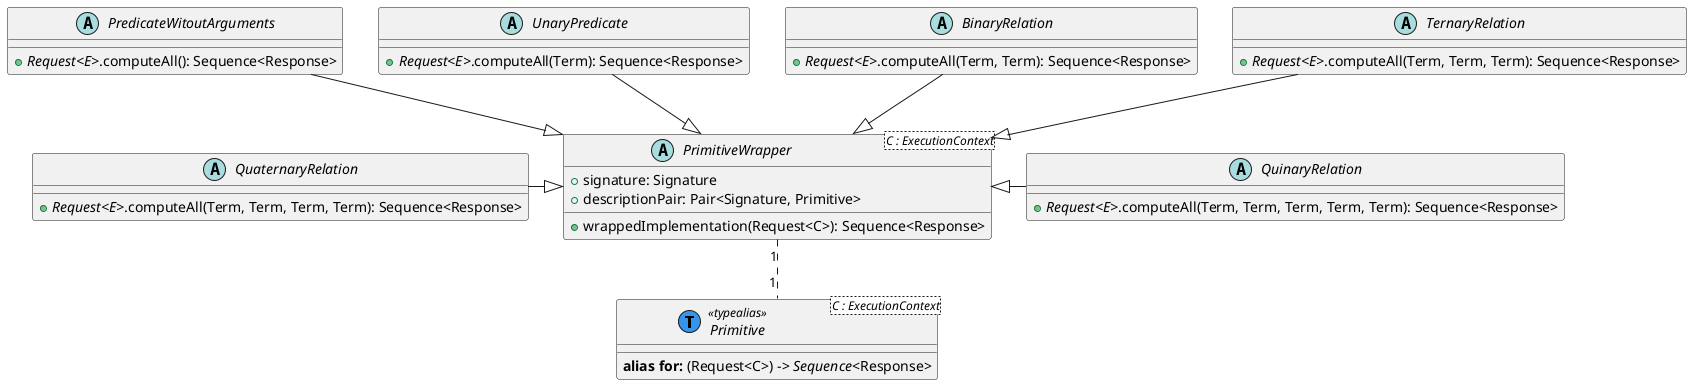 @startuml

interface Primitive<C : ExecutionContext> << (T,#3495eb) typealias >>  {
  **alias for:** (Request<C>) -> //Sequence//<Response>
}

abstract class PrimitiveWrapper<C : ExecutionContext> {
  + signature: Signature
  + descriptionPair: Pair<Signature, Primitive>
  + wrappedImplementation(Request<C>): Sequence<Response>
}

PrimitiveWrapper "1" .. "1" Primitive

abstract class PredicateWitoutArguments {
  + //Request<E>//.computeAll(): Sequence<Response>
}

PredicateWitoutArguments --|> PrimitiveWrapper

abstract class UnaryPredicate {
  + //Request<E>//.computeAll(Term): Sequence<Response>
}

UnaryPredicate --|> PrimitiveWrapper

abstract class BinaryRelation {
  + //Request<E>//.computeAll(Term, Term): Sequence<Response>
}

BinaryRelation --|> PrimitiveWrapper

abstract class TernaryRelation {
  + //Request<E>//.computeAll(Term, Term, Term): Sequence<Response>
}

TernaryRelation --|> PrimitiveWrapper

abstract class QuaternaryRelation {
  + //Request<E>//.computeAll(Term, Term, Term, Term): Sequence<Response>
}

QuaternaryRelation -right-|> PrimitiveWrapper

abstract class QuinaryRelation {
  + //Request<E>//.computeAll(Term, Term, Term, Term, Term): Sequence<Response>
}

QuinaryRelation -left-|> PrimitiveWrapper

@enduml